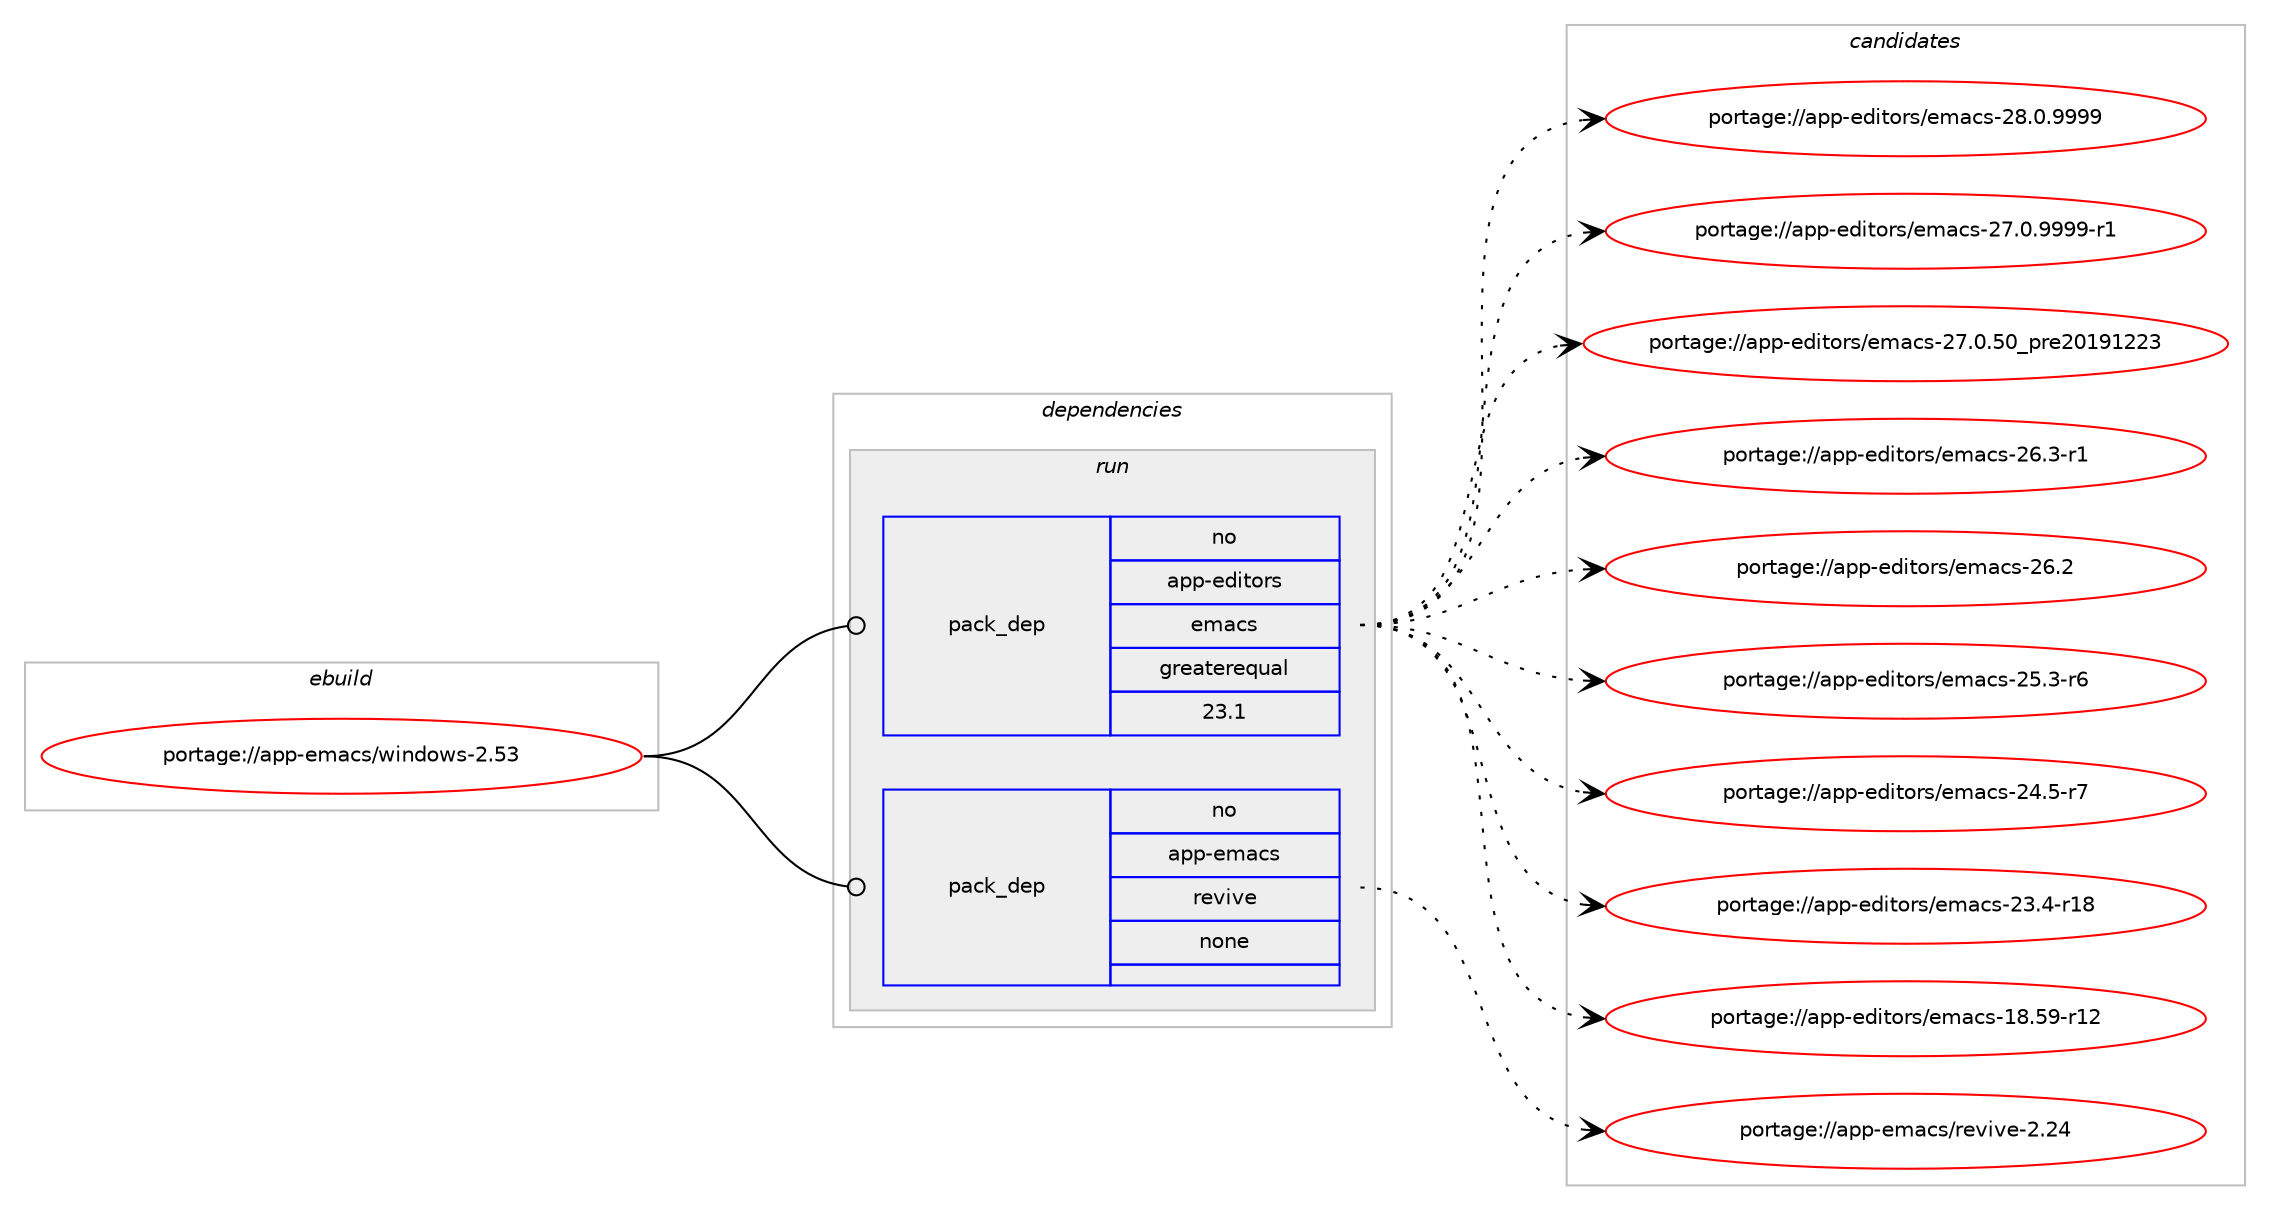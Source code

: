 digraph prolog {

# *************
# Graph options
# *************

newrank=true;
concentrate=true;
compound=true;
graph [rankdir=LR,fontname=Helvetica,fontsize=10,ranksep=1.5];#, ranksep=2.5, nodesep=0.2];
edge  [arrowhead=vee];
node  [fontname=Helvetica,fontsize=10];

# **********
# The ebuild
# **********

subgraph cluster_leftcol {
color=gray;
label=<<i>ebuild</i>>;
id [label="portage://app-emacs/windows-2.53", color=red, width=4, href="../app-emacs/windows-2.53.svg"];
}

# ****************
# The dependencies
# ****************

subgraph cluster_midcol {
color=gray;
label=<<i>dependencies</i>>;
subgraph cluster_compile {
fillcolor="#eeeeee";
style=filled;
label=<<i>compile</i>>;
}
subgraph cluster_compileandrun {
fillcolor="#eeeeee";
style=filled;
label=<<i>compile and run</i>>;
}
subgraph cluster_run {
fillcolor="#eeeeee";
style=filled;
label=<<i>run</i>>;
subgraph pack475782 {
dependency633406 [label=<<TABLE BORDER="0" CELLBORDER="1" CELLSPACING="0" CELLPADDING="4" WIDTH="220"><TR><TD ROWSPAN="6" CELLPADDING="30">pack_dep</TD></TR><TR><TD WIDTH="110">no</TD></TR><TR><TD>app-editors</TD></TR><TR><TD>emacs</TD></TR><TR><TD>greaterequal</TD></TR><TR><TD>23.1</TD></TR></TABLE>>, shape=none, color=blue];
}
id:e -> dependency633406:w [weight=20,style="solid",arrowhead="odot"];
subgraph pack475783 {
dependency633407 [label=<<TABLE BORDER="0" CELLBORDER="1" CELLSPACING="0" CELLPADDING="4" WIDTH="220"><TR><TD ROWSPAN="6" CELLPADDING="30">pack_dep</TD></TR><TR><TD WIDTH="110">no</TD></TR><TR><TD>app-emacs</TD></TR><TR><TD>revive</TD></TR><TR><TD>none</TD></TR><TR><TD></TD></TR></TABLE>>, shape=none, color=blue];
}
id:e -> dependency633407:w [weight=20,style="solid",arrowhead="odot"];
}
}

# **************
# The candidates
# **************

subgraph cluster_choices {
rank=same;
color=gray;
label=<<i>candidates</i>>;

subgraph choice475782 {
color=black;
nodesep=1;
choice971121124510110010511611111411547101109979911545505646484657575757 [label="portage://app-editors/emacs-28.0.9999", color=red, width=4,href="../app-editors/emacs-28.0.9999.svg"];
choice9711211245101100105116111114115471011099799115455055464846575757574511449 [label="portage://app-editors/emacs-27.0.9999-r1", color=red, width=4,href="../app-editors/emacs-27.0.9999-r1.svg"];
choice97112112451011001051161111141154710110997991154550554648465348951121141015048495749505051 [label="portage://app-editors/emacs-27.0.50_pre20191223", color=red, width=4,href="../app-editors/emacs-27.0.50_pre20191223.svg"];
choice971121124510110010511611111411547101109979911545505446514511449 [label="portage://app-editors/emacs-26.3-r1", color=red, width=4,href="../app-editors/emacs-26.3-r1.svg"];
choice97112112451011001051161111141154710110997991154550544650 [label="portage://app-editors/emacs-26.2", color=red, width=4,href="../app-editors/emacs-26.2.svg"];
choice971121124510110010511611111411547101109979911545505346514511454 [label="portage://app-editors/emacs-25.3-r6", color=red, width=4,href="../app-editors/emacs-25.3-r6.svg"];
choice971121124510110010511611111411547101109979911545505246534511455 [label="portage://app-editors/emacs-24.5-r7", color=red, width=4,href="../app-editors/emacs-24.5-r7.svg"];
choice97112112451011001051161111141154710110997991154550514652451144956 [label="portage://app-editors/emacs-23.4-r18", color=red, width=4,href="../app-editors/emacs-23.4-r18.svg"];
choice9711211245101100105116111114115471011099799115454956465357451144950 [label="portage://app-editors/emacs-18.59-r12", color=red, width=4,href="../app-editors/emacs-18.59-r12.svg"];
dependency633406:e -> choice971121124510110010511611111411547101109979911545505646484657575757:w [style=dotted,weight="100"];
dependency633406:e -> choice9711211245101100105116111114115471011099799115455055464846575757574511449:w [style=dotted,weight="100"];
dependency633406:e -> choice97112112451011001051161111141154710110997991154550554648465348951121141015048495749505051:w [style=dotted,weight="100"];
dependency633406:e -> choice971121124510110010511611111411547101109979911545505446514511449:w [style=dotted,weight="100"];
dependency633406:e -> choice97112112451011001051161111141154710110997991154550544650:w [style=dotted,weight="100"];
dependency633406:e -> choice971121124510110010511611111411547101109979911545505346514511454:w [style=dotted,weight="100"];
dependency633406:e -> choice971121124510110010511611111411547101109979911545505246534511455:w [style=dotted,weight="100"];
dependency633406:e -> choice97112112451011001051161111141154710110997991154550514652451144956:w [style=dotted,weight="100"];
dependency633406:e -> choice9711211245101100105116111114115471011099799115454956465357451144950:w [style=dotted,weight="100"];
}
subgraph choice475783 {
color=black;
nodesep=1;
choice97112112451011099799115471141011181051181014550465052 [label="portage://app-emacs/revive-2.24", color=red, width=4,href="../app-emacs/revive-2.24.svg"];
dependency633407:e -> choice97112112451011099799115471141011181051181014550465052:w [style=dotted,weight="100"];
}
}

}
